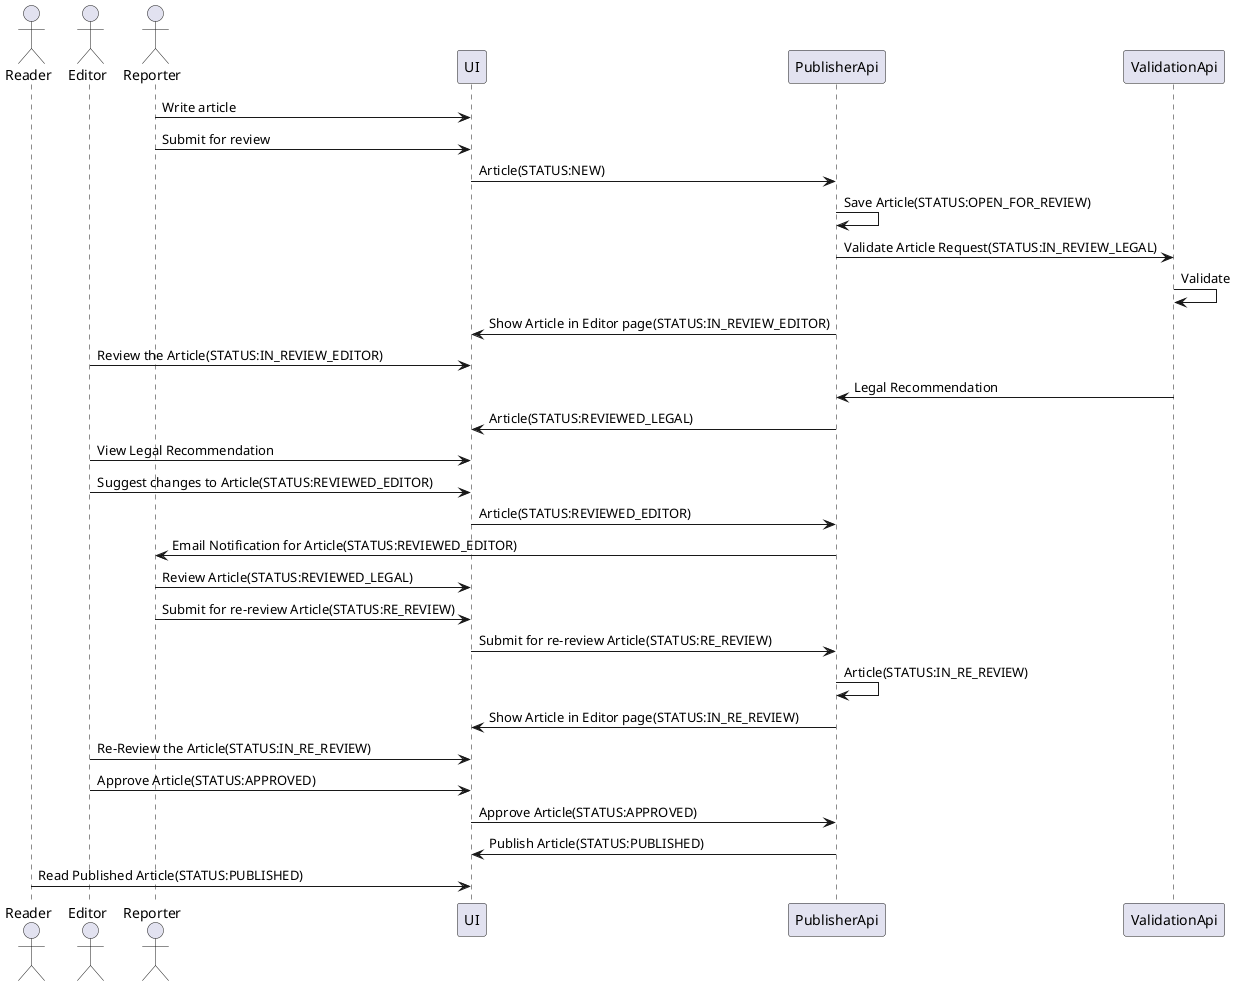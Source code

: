 
@startuml
'Changes suggested flow.
actor Reader
actor Editor
actor Reporter
participant UI
participant PublisherApi
participant ValidationApi
Reporter -> UI: Write article
Reporter -> UI: Submit for review
UI -> PublisherApi: Article(STATUS:NEW)
PublisherApi -> PublisherApi: Save Article(STATUS:OPEN_FOR_REVIEW)
PublisherApi -> ValidationApi: Validate Article Request(STATUS:IN_REVIEW_LEGAL)
ValidationApi -> ValidationApi: Validate
PublisherApi -> UI: Show Article in Editor page(STATUS:IN_REVIEW_EDITOR)
Editor -> UI: Review the Article(STATUS:IN_REVIEW_EDITOR)
ValidationApi -> PublisherApi: Legal Recommendation
PublisherApi -> UI:Article(STATUS:REVIEWED_LEGAL)
Editor -> UI:View Legal Recommendation
Editor -> UI: Suggest changes to Article(STATUS:REVIEWED_EDITOR)
UI -> PublisherApi: Article(STATUS:REVIEWED_EDITOR)
PublisherApi -> Reporter: Email Notification for Article(STATUS:REVIEWED_EDITOR)
Reporter -> UI: Review Article(STATUS:REVIEWED_LEGAL)
Reporter -> UI: Submit for re-review Article(STATUS:RE_REVIEW)
UI -> PublisherApi: Submit for re-review Article(STATUS:RE_REVIEW)
PublisherApi -> PublisherApi : Article(STATUS:IN_RE_REVIEW)
PublisherApi -> UI : Show Article in Editor page(STATUS:IN_RE_REVIEW)
Editor -> UI : Re-Review the Article(STATUS:IN_RE_REVIEW)
Editor -> UI: Approve Article(STATUS:APPROVED)
UI -> PublisherApi: Approve Article(STATUS:APPROVED)
PublisherApi -> UI : Publish Article(STATUS:PUBLISHED)
Reader -> UI: Read Published Article(STATUS:PUBLISHED)
@enduml